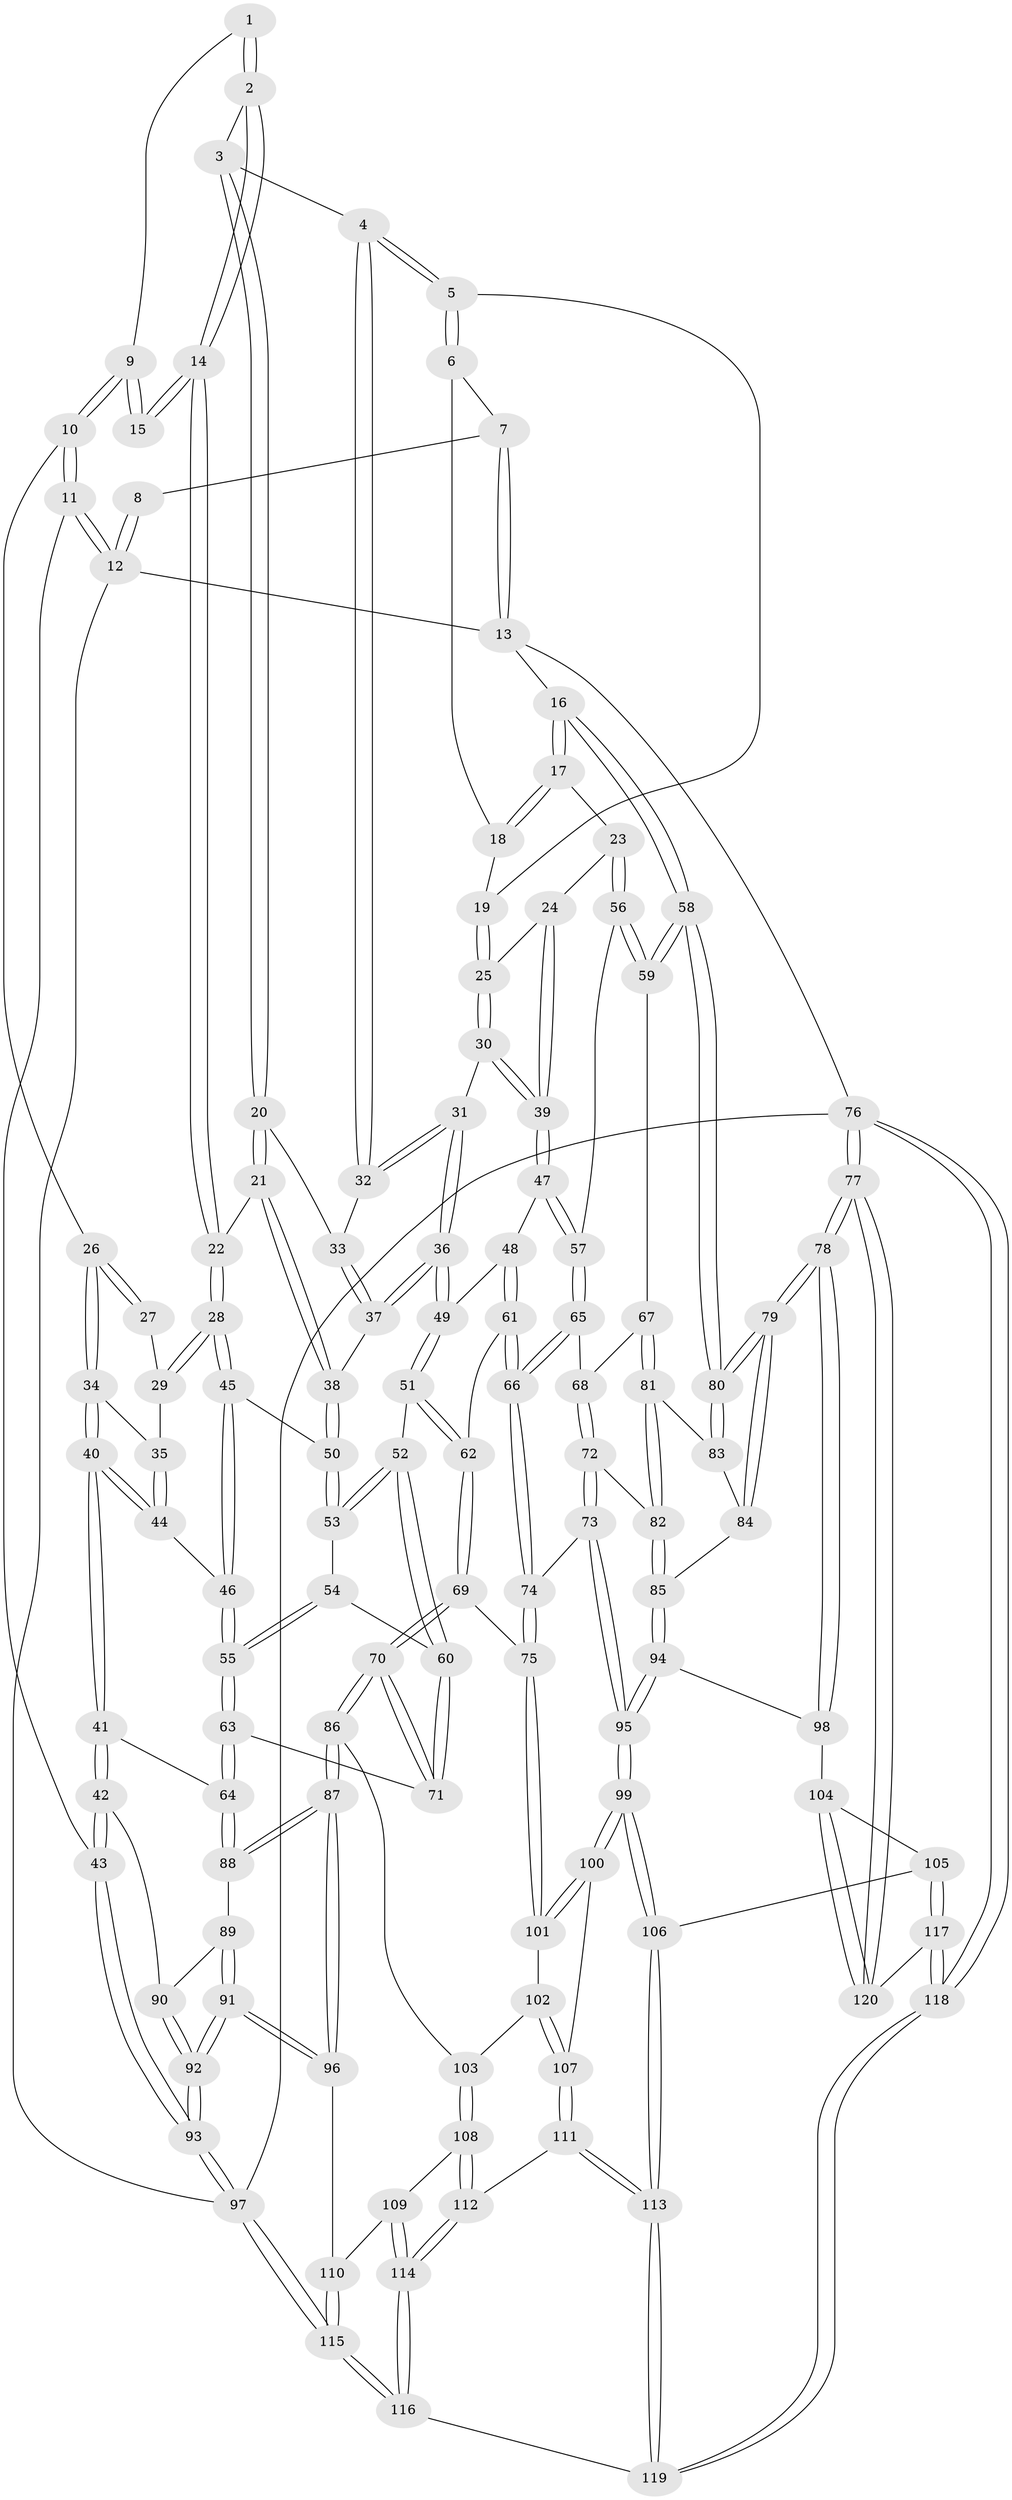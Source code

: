// Generated by graph-tools (version 1.1) at 2025/51/03/09/25 03:51:05]
// undirected, 120 vertices, 297 edges
graph export_dot {
graph [start="1"]
  node [color=gray90,style=filled];
  1 [pos="+0.3433224525973903+0"];
  2 [pos="+0.45566020017212655+0.0978584257751194"];
  3 [pos="+0.4670399534834644+0.10611206484884851"];
  4 [pos="+0.6643790006630863+0.0837689102559937"];
  5 [pos="+0.6682177246733391+0.07686513718691239"];
  6 [pos="+0.740327335360505+0"];
  7 [pos="+0.7496228039963599+0"];
  8 [pos="+0.3413328230694779+0"];
  9 [pos="+0.28457616337605046+0.05233817065570101"];
  10 [pos="+0.050426790001196514+0.1356239540357065"];
  11 [pos="+0+0"];
  12 [pos="+0+0"];
  13 [pos="+1+0"];
  14 [pos="+0.3126242694563597+0.15686400286284088"];
  15 [pos="+0.3104862390478214+0.15471337258394688"];
  16 [pos="+1+0.17840671041062203"];
  17 [pos="+1+0.21442617457966012"];
  18 [pos="+0.8710039781847542+0.13076663343494832"];
  19 [pos="+0.8397203570693401+0.1713897074529685"];
  20 [pos="+0.44517622144391567+0.20836707190684675"];
  21 [pos="+0.4147859512096779+0.2311964728900904"];
  22 [pos="+0.3472431278145656+0.24890601481956576"];
  23 [pos="+1+0.22247744745945766"];
  24 [pos="+0.8819812048924363+0.224547946934213"];
  25 [pos="+0.8615320642684103+0.21315923559245825"];
  26 [pos="+0.07319411318273453+0.16024759422317628"];
  27 [pos="+0.30989885642313697+0.15486609674452426"];
  28 [pos="+0.33299105362712556+0.2757996954338534"];
  29 [pos="+0.20514643698407498+0.2207169399013612"];
  30 [pos="+0.7239410015080667+0.24459704052075126"];
  31 [pos="+0.6767084869693843+0.18982890493726015"];
  32 [pos="+0.6637372270843885+0.10617924564765671"];
  33 [pos="+0.5034576579503292+0.2322389385832543"];
  34 [pos="+0.10177218657642968+0.20212927880769344"];
  35 [pos="+0.11753731759123288+0.2177111298852332"];
  36 [pos="+0.5655029175296074+0.32846188244148355"];
  37 [pos="+0.5484753813161036+0.317616616248128"];
  38 [pos="+0.4713225443209326+0.31404969021579515"];
  39 [pos="+0.7790200435816956+0.3752563501324421"];
  40 [pos="+0.015094524756474378+0.4458582787831589"];
  41 [pos="+0.010001298669692092+0.44949743048830365"];
  42 [pos="+0+0.49547116036936434"];
  43 [pos="+0+0.49680165125040104"];
  44 [pos="+0.1901087460331446+0.3679226649463198"];
  45 [pos="+0.3267532858987131+0.305348879479747"];
  46 [pos="+0.24517802498995897+0.3919260378591755"];
  47 [pos="+0.7807348787618017+0.38694894078418407"];
  48 [pos="+0.7067747181794948+0.40397657538562487"];
  49 [pos="+0.5753661967186962+0.38247322791453264"];
  50 [pos="+0.41719789139343977+0.3597949964117523"];
  51 [pos="+0.5352421807537359+0.4412162919145908"];
  52 [pos="+0.5221224242394006+0.4462873370092032"];
  53 [pos="+0.42445765658965967+0.37708280120201787"];
  54 [pos="+0.3783966863589212+0.44070173035322296"];
  55 [pos="+0.26930019211222017+0.46912782429772065"];
  56 [pos="+0.8652563250975505+0.38318256205641277"];
  57 [pos="+0.7828005910131073+0.38868567689638645"];
  58 [pos="+1+0.38341138616009623"];
  59 [pos="+0.9502895490154945+0.4692016495934849"];
  60 [pos="+0.48135397218352+0.4910153934081978"];
  61 [pos="+0.6666466557100977+0.48864273838264277"];
  62 [pos="+0.5955608505093213+0.5105622215202368"];
  63 [pos="+0.2688884935322691+0.47948397004375065"];
  64 [pos="+0.25056662497732995+0.5304543616349118"];
  65 [pos="+0.7910823882221869+0.45326430972467796"];
  66 [pos="+0.7185622386695247+0.5885400704922715"];
  67 [pos="+0.9192094503400811+0.536860012637503"];
  68 [pos="+0.8222250707514988+0.48724715582308703"];
  69 [pos="+0.6210454330921534+0.6287354655525599"];
  70 [pos="+0.46521761933339467+0.6709442881444999"];
  71 [pos="+0.459645089420279+0.5409600142269986"];
  72 [pos="+0.83277733751089+0.6306445644737865"];
  73 [pos="+0.7941907744423247+0.6472719778081035"];
  74 [pos="+0.7076555281266719+0.6431041723554808"];
  75 [pos="+0.6988689453206697+0.6486983612453469"];
  76 [pos="+1+1"];
  77 [pos="+1+1"];
  78 [pos="+1+0.8423627495853349"];
  79 [pos="+1+0.7631981524901806"];
  80 [pos="+1+0.5334606426971138"];
  81 [pos="+0.9218308025597662+0.5487102878415004"];
  82 [pos="+0.8585796308407986+0.6275544601044434"];
  83 [pos="+0.9572570266605956+0.5663932715911555"];
  84 [pos="+0.9804174619886857+0.6816160904268679"];
  85 [pos="+0.9372069516099015+0.6884572200294706"];
  86 [pos="+0.4433347098785655+0.6977948481782033"];
  87 [pos="+0.3458532617125089+0.7535711456755411"];
  88 [pos="+0.24192895742843856+0.5826383417599895"];
  89 [pos="+0.11735441305851199+0.6029632956343406"];
  90 [pos="+0.1009277201986612+0.5988649862716917"];
  91 [pos="+0.12430815644678644+0.8505679428881336"];
  92 [pos="+0+0.9976799002529974"];
  93 [pos="+0+1"];
  94 [pos="+0.8821207488993869+0.7880244878225252"];
  95 [pos="+0.8654800464839476+0.7932668225653278"];
  96 [pos="+0.3416909381366044+0.7642829860347252"];
  97 [pos="+0+1"];
  98 [pos="+0.9354275940352924+0.8077696504289656"];
  99 [pos="+0.8071331210108292+0.8537119796057455"];
  100 [pos="+0.7872656186271433+0.8453405004838869"];
  101 [pos="+0.6968424925700023+0.730407482680524"];
  102 [pos="+0.6135476326914557+0.8103908047897708"];
  103 [pos="+0.6049619811398285+0.812608724279239"];
  104 [pos="+0.9325097579542095+0.9249993312731412"];
  105 [pos="+0.817947758883713+0.8797167134153263"];
  106 [pos="+0.8128910386607643+0.8731616468517883"];
  107 [pos="+0.6881613051014367+0.8797677091183408"];
  108 [pos="+0.5916921626537396+0.8405753693573326"];
  109 [pos="+0.5347834027081497+0.8973663310799995"];
  110 [pos="+0.3438306933392985+0.7692310393378592"];
  111 [pos="+0.659597804100611+0.9370329476687932"];
  112 [pos="+0.6389558551242975+0.9294678146779781"];
  113 [pos="+0.6885401803356317+1"];
  114 [pos="+0.5409906878305255+0.9372499229537924"];
  115 [pos="+0.4058479782697085+1"];
  116 [pos="+0.4491423444352586+1"];
  117 [pos="+0.8259184917167439+0.9491440202062131"];
  118 [pos="+0.7978922359148901+1"];
  119 [pos="+0.6783102754250365+1"];
  120 [pos="+1+1"];
  1 -- 2;
  1 -- 2;
  1 -- 9;
  2 -- 3;
  2 -- 14;
  2 -- 14;
  3 -- 4;
  3 -- 20;
  3 -- 20;
  4 -- 5;
  4 -- 5;
  4 -- 32;
  4 -- 32;
  5 -- 6;
  5 -- 6;
  5 -- 19;
  6 -- 7;
  6 -- 18;
  7 -- 8;
  7 -- 13;
  7 -- 13;
  8 -- 12;
  8 -- 12;
  9 -- 10;
  9 -- 10;
  9 -- 15;
  9 -- 15;
  10 -- 11;
  10 -- 11;
  10 -- 26;
  11 -- 12;
  11 -- 12;
  11 -- 43;
  12 -- 13;
  12 -- 97;
  13 -- 16;
  13 -- 76;
  14 -- 15;
  14 -- 15;
  14 -- 22;
  14 -- 22;
  16 -- 17;
  16 -- 17;
  16 -- 58;
  16 -- 58;
  17 -- 18;
  17 -- 18;
  17 -- 23;
  18 -- 19;
  19 -- 25;
  19 -- 25;
  20 -- 21;
  20 -- 21;
  20 -- 33;
  21 -- 22;
  21 -- 38;
  21 -- 38;
  22 -- 28;
  22 -- 28;
  23 -- 24;
  23 -- 56;
  23 -- 56;
  24 -- 25;
  24 -- 39;
  24 -- 39;
  25 -- 30;
  25 -- 30;
  26 -- 27;
  26 -- 27;
  26 -- 34;
  26 -- 34;
  27 -- 29;
  28 -- 29;
  28 -- 29;
  28 -- 45;
  28 -- 45;
  29 -- 35;
  30 -- 31;
  30 -- 39;
  30 -- 39;
  31 -- 32;
  31 -- 32;
  31 -- 36;
  31 -- 36;
  32 -- 33;
  33 -- 37;
  33 -- 37;
  34 -- 35;
  34 -- 40;
  34 -- 40;
  35 -- 44;
  35 -- 44;
  36 -- 37;
  36 -- 37;
  36 -- 49;
  36 -- 49;
  37 -- 38;
  38 -- 50;
  38 -- 50;
  39 -- 47;
  39 -- 47;
  40 -- 41;
  40 -- 41;
  40 -- 44;
  40 -- 44;
  41 -- 42;
  41 -- 42;
  41 -- 64;
  42 -- 43;
  42 -- 43;
  42 -- 90;
  43 -- 93;
  43 -- 93;
  44 -- 46;
  45 -- 46;
  45 -- 46;
  45 -- 50;
  46 -- 55;
  46 -- 55;
  47 -- 48;
  47 -- 57;
  47 -- 57;
  48 -- 49;
  48 -- 61;
  48 -- 61;
  49 -- 51;
  49 -- 51;
  50 -- 53;
  50 -- 53;
  51 -- 52;
  51 -- 62;
  51 -- 62;
  52 -- 53;
  52 -- 53;
  52 -- 60;
  52 -- 60;
  53 -- 54;
  54 -- 55;
  54 -- 55;
  54 -- 60;
  55 -- 63;
  55 -- 63;
  56 -- 57;
  56 -- 59;
  56 -- 59;
  57 -- 65;
  57 -- 65;
  58 -- 59;
  58 -- 59;
  58 -- 80;
  58 -- 80;
  59 -- 67;
  60 -- 71;
  60 -- 71;
  61 -- 62;
  61 -- 66;
  61 -- 66;
  62 -- 69;
  62 -- 69;
  63 -- 64;
  63 -- 64;
  63 -- 71;
  64 -- 88;
  64 -- 88;
  65 -- 66;
  65 -- 66;
  65 -- 68;
  66 -- 74;
  66 -- 74;
  67 -- 68;
  67 -- 81;
  67 -- 81;
  68 -- 72;
  68 -- 72;
  69 -- 70;
  69 -- 70;
  69 -- 75;
  70 -- 71;
  70 -- 71;
  70 -- 86;
  70 -- 86;
  72 -- 73;
  72 -- 73;
  72 -- 82;
  73 -- 74;
  73 -- 95;
  73 -- 95;
  74 -- 75;
  74 -- 75;
  75 -- 101;
  75 -- 101;
  76 -- 77;
  76 -- 77;
  76 -- 118;
  76 -- 118;
  76 -- 97;
  77 -- 78;
  77 -- 78;
  77 -- 120;
  77 -- 120;
  78 -- 79;
  78 -- 79;
  78 -- 98;
  78 -- 98;
  79 -- 80;
  79 -- 80;
  79 -- 84;
  79 -- 84;
  80 -- 83;
  80 -- 83;
  81 -- 82;
  81 -- 82;
  81 -- 83;
  82 -- 85;
  82 -- 85;
  83 -- 84;
  84 -- 85;
  85 -- 94;
  85 -- 94;
  86 -- 87;
  86 -- 87;
  86 -- 103;
  87 -- 88;
  87 -- 88;
  87 -- 96;
  87 -- 96;
  88 -- 89;
  89 -- 90;
  89 -- 91;
  89 -- 91;
  90 -- 92;
  90 -- 92;
  91 -- 92;
  91 -- 92;
  91 -- 96;
  91 -- 96;
  92 -- 93;
  92 -- 93;
  93 -- 97;
  93 -- 97;
  94 -- 95;
  94 -- 95;
  94 -- 98;
  95 -- 99;
  95 -- 99;
  96 -- 110;
  97 -- 115;
  97 -- 115;
  98 -- 104;
  99 -- 100;
  99 -- 100;
  99 -- 106;
  99 -- 106;
  100 -- 101;
  100 -- 101;
  100 -- 107;
  101 -- 102;
  102 -- 103;
  102 -- 107;
  102 -- 107;
  103 -- 108;
  103 -- 108;
  104 -- 105;
  104 -- 120;
  104 -- 120;
  105 -- 106;
  105 -- 117;
  105 -- 117;
  106 -- 113;
  106 -- 113;
  107 -- 111;
  107 -- 111;
  108 -- 109;
  108 -- 112;
  108 -- 112;
  109 -- 110;
  109 -- 114;
  109 -- 114;
  110 -- 115;
  110 -- 115;
  111 -- 112;
  111 -- 113;
  111 -- 113;
  112 -- 114;
  112 -- 114;
  113 -- 119;
  113 -- 119;
  114 -- 116;
  114 -- 116;
  115 -- 116;
  115 -- 116;
  116 -- 119;
  117 -- 118;
  117 -- 118;
  117 -- 120;
  118 -- 119;
  118 -- 119;
}
